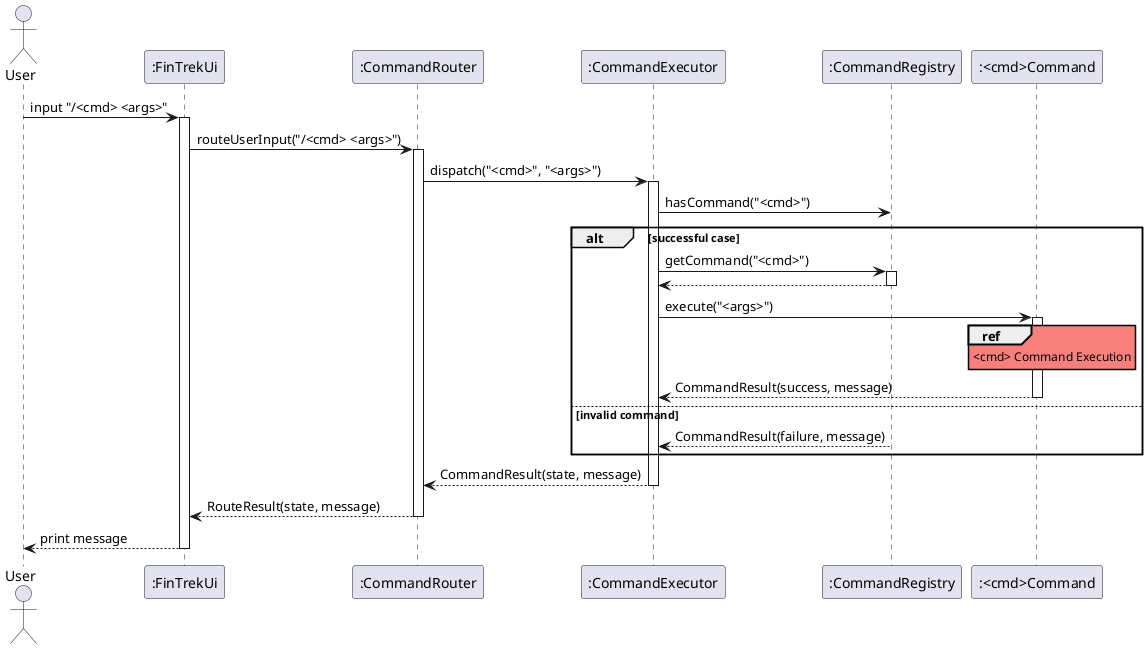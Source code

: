 @startuml
skinparam sequenceReferenceBackgroundColor #f7807c
actor "User" as user
participant ":FinTrekUi" as FT
participant ":CommandRouter" as router
participant ":CommandExecutor" as executor
participant ":CommandRegistry" as registry

participant ":<cmd>Command" as SC


user -> FT: input "/<cmd> <args>"
activate FT


FT -> router: routeUserInput("/<cmd> <args>")
activate router

router -> executor: dispatch("<cmd>", "<args>")
activate executor

executor -> registry: hasCommand("<cmd>")

alt successful case
executor -> registry: getCommand("<cmd>")
activate registry

registry --> executor
deactivate registry

executor -> SC: execute("<args>")
activate SC


ref over SC
<cmd> Command Execution
end ref

SC --> executor: CommandResult(success, message)
deactivate SC

else invalid command

registry --> executor: CommandResult(failure, message)
end


executor --> router: CommandResult(state, message)
deactivate executor

router --> FT: RouteResult(state, message)
deactivate router

FT --> user: print message
deactivate FT

@enduml